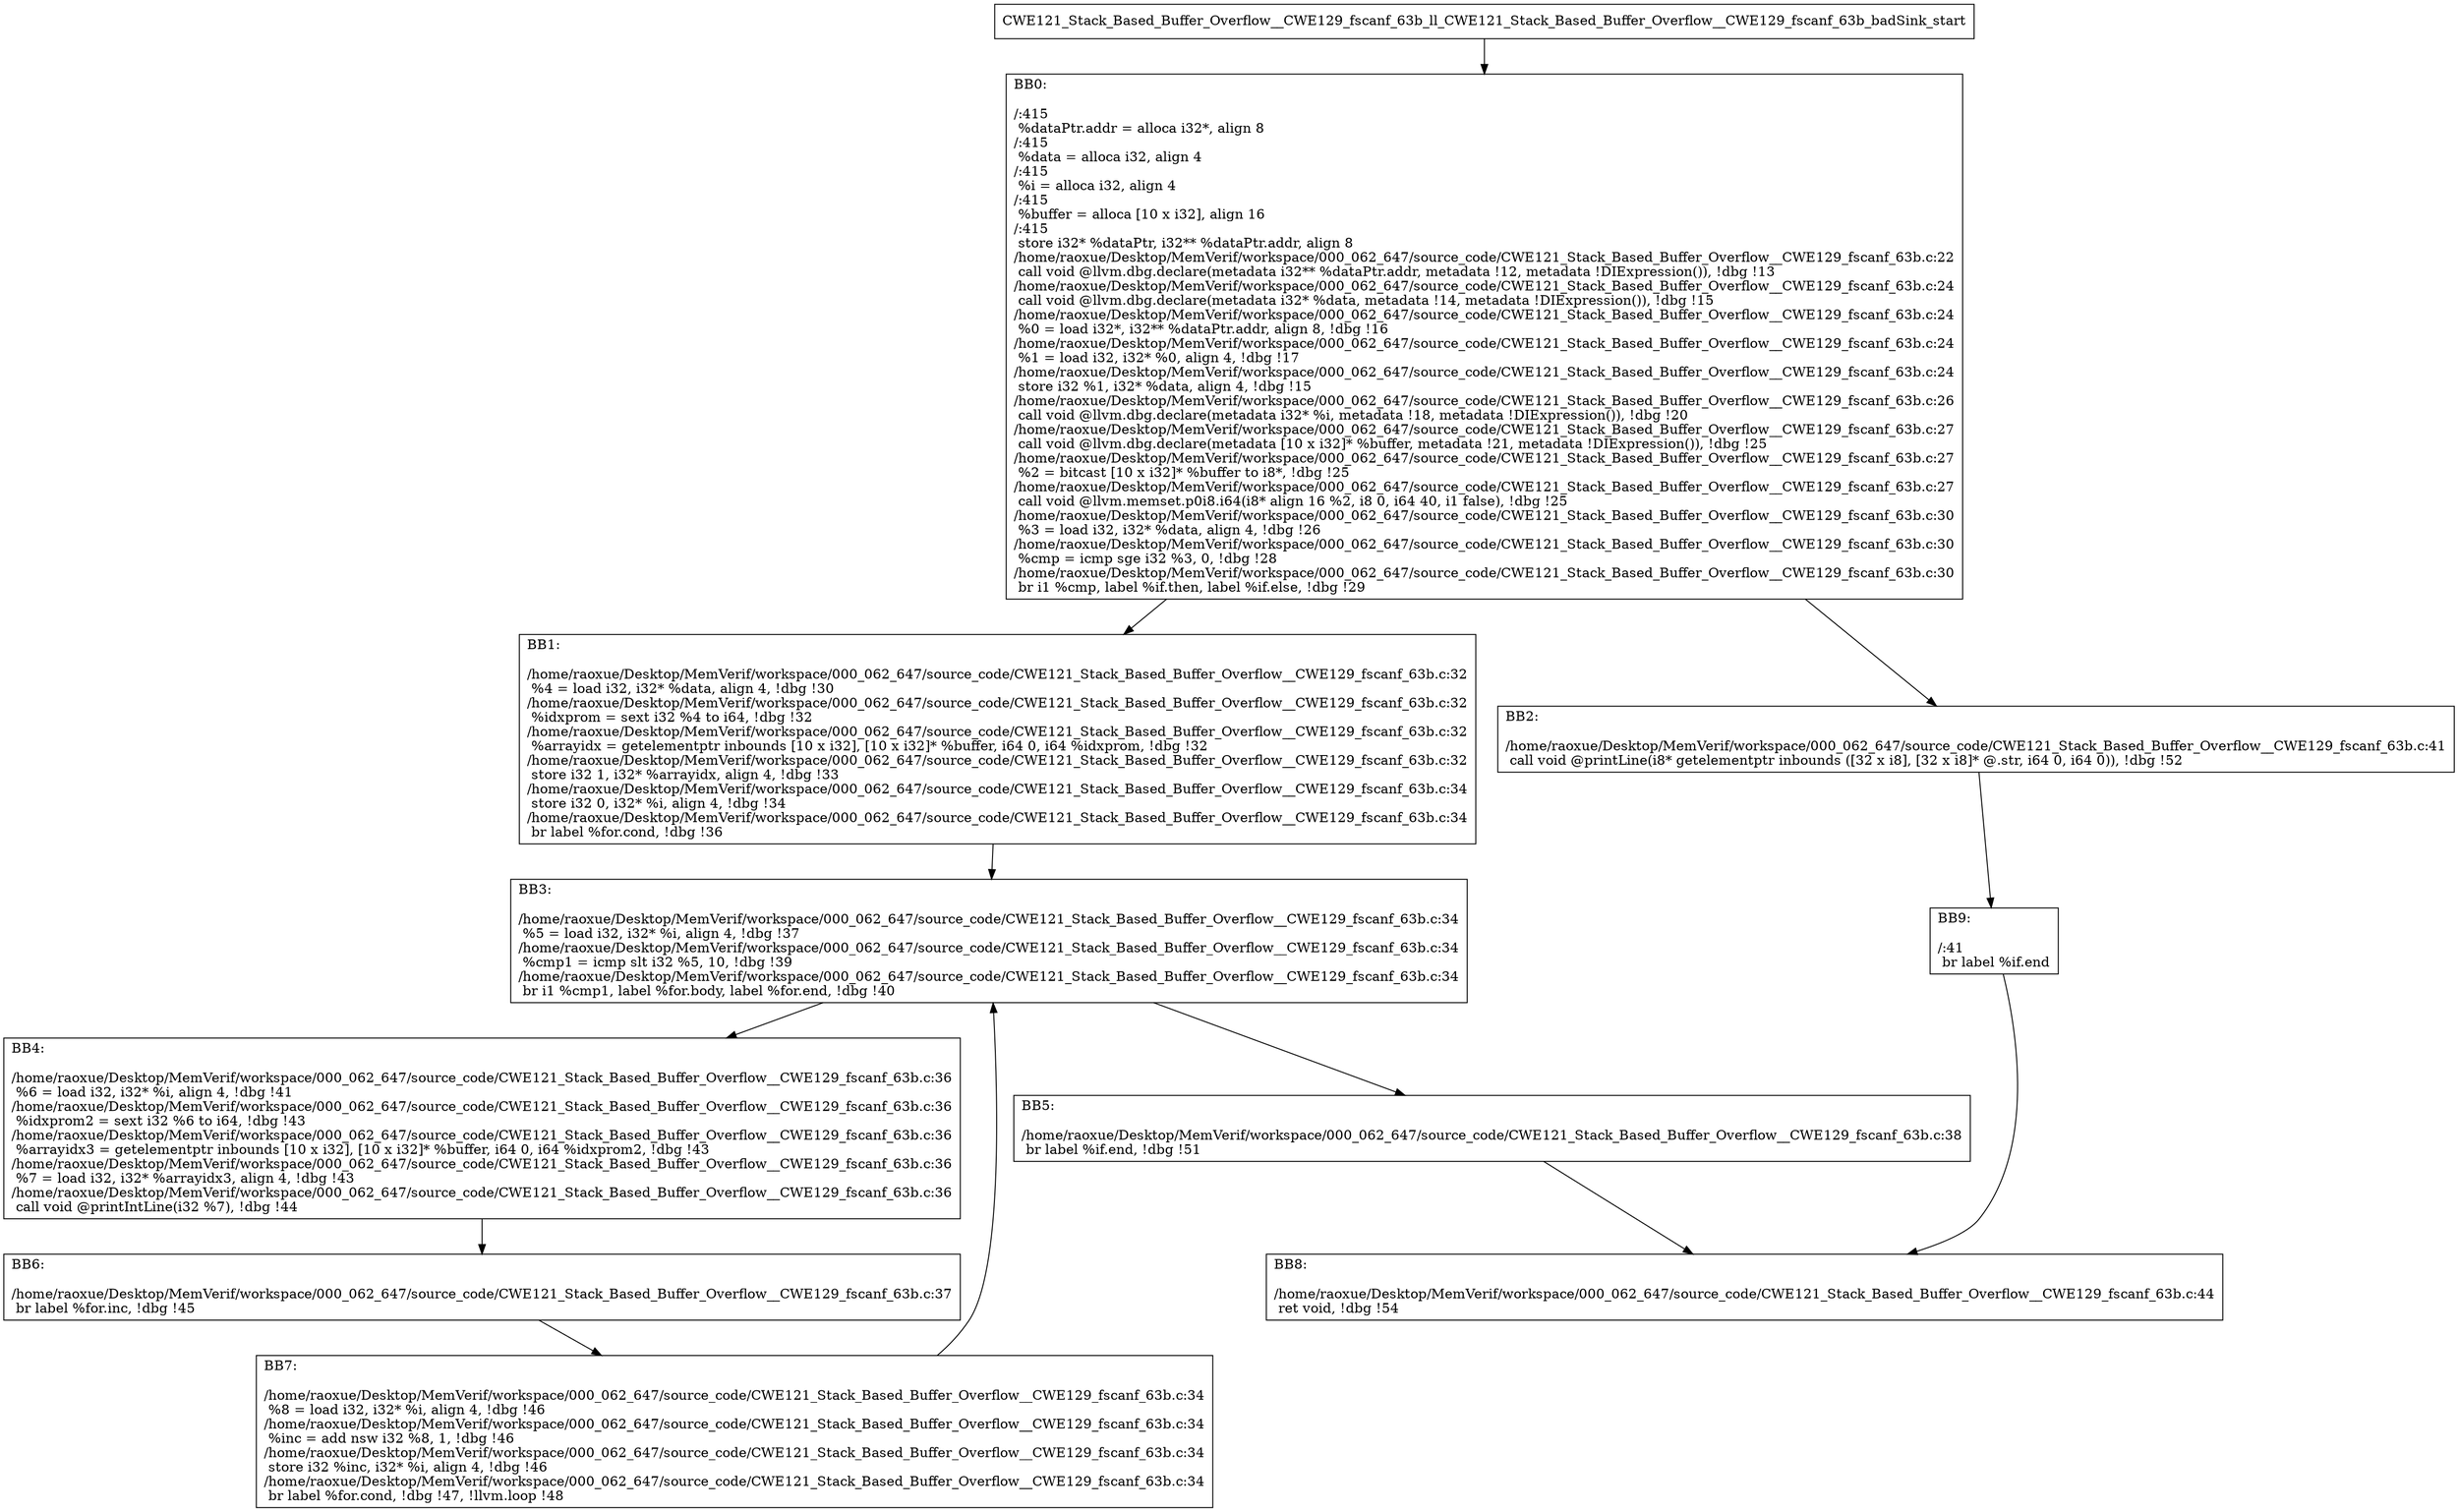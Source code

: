 digraph "CFG for'CWE121_Stack_Based_Buffer_Overflow__CWE129_fscanf_63b_ll_CWE121_Stack_Based_Buffer_Overflow__CWE129_fscanf_63b_badSink' function" {
	BBCWE121_Stack_Based_Buffer_Overflow__CWE129_fscanf_63b_ll_CWE121_Stack_Based_Buffer_Overflow__CWE129_fscanf_63b_badSink_start[shape=record,label="{CWE121_Stack_Based_Buffer_Overflow__CWE129_fscanf_63b_ll_CWE121_Stack_Based_Buffer_Overflow__CWE129_fscanf_63b_badSink_start}"];
	BBCWE121_Stack_Based_Buffer_Overflow__CWE129_fscanf_63b_ll_CWE121_Stack_Based_Buffer_Overflow__CWE129_fscanf_63b_badSink_start-> CWE121_Stack_Based_Buffer_Overflow__CWE129_fscanf_63b_ll_CWE121_Stack_Based_Buffer_Overflow__CWE129_fscanf_63b_badSinkBB0;
	CWE121_Stack_Based_Buffer_Overflow__CWE129_fscanf_63b_ll_CWE121_Stack_Based_Buffer_Overflow__CWE129_fscanf_63b_badSinkBB0 [shape=record, label="{BB0:\l\l/:415\l
  %dataPtr.addr = alloca i32*, align 8\l
/:415\l
  %data = alloca i32, align 4\l
/:415\l
  %i = alloca i32, align 4\l
/:415\l
  %buffer = alloca [10 x i32], align 16\l
/:415\l
  store i32* %dataPtr, i32** %dataPtr.addr, align 8\l
/home/raoxue/Desktop/MemVerif/workspace/000_062_647/source_code/CWE121_Stack_Based_Buffer_Overflow__CWE129_fscanf_63b.c:22\l
  call void @llvm.dbg.declare(metadata i32** %dataPtr.addr, metadata !12, metadata !DIExpression()), !dbg !13\l
/home/raoxue/Desktop/MemVerif/workspace/000_062_647/source_code/CWE121_Stack_Based_Buffer_Overflow__CWE129_fscanf_63b.c:24\l
  call void @llvm.dbg.declare(metadata i32* %data, metadata !14, metadata !DIExpression()), !dbg !15\l
/home/raoxue/Desktop/MemVerif/workspace/000_062_647/source_code/CWE121_Stack_Based_Buffer_Overflow__CWE129_fscanf_63b.c:24\l
  %0 = load i32*, i32** %dataPtr.addr, align 8, !dbg !16\l
/home/raoxue/Desktop/MemVerif/workspace/000_062_647/source_code/CWE121_Stack_Based_Buffer_Overflow__CWE129_fscanf_63b.c:24\l
  %1 = load i32, i32* %0, align 4, !dbg !17\l
/home/raoxue/Desktop/MemVerif/workspace/000_062_647/source_code/CWE121_Stack_Based_Buffer_Overflow__CWE129_fscanf_63b.c:24\l
  store i32 %1, i32* %data, align 4, !dbg !15\l
/home/raoxue/Desktop/MemVerif/workspace/000_062_647/source_code/CWE121_Stack_Based_Buffer_Overflow__CWE129_fscanf_63b.c:26\l
  call void @llvm.dbg.declare(metadata i32* %i, metadata !18, metadata !DIExpression()), !dbg !20\l
/home/raoxue/Desktop/MemVerif/workspace/000_062_647/source_code/CWE121_Stack_Based_Buffer_Overflow__CWE129_fscanf_63b.c:27\l
  call void @llvm.dbg.declare(metadata [10 x i32]* %buffer, metadata !21, metadata !DIExpression()), !dbg !25\l
/home/raoxue/Desktop/MemVerif/workspace/000_062_647/source_code/CWE121_Stack_Based_Buffer_Overflow__CWE129_fscanf_63b.c:27\l
  %2 = bitcast [10 x i32]* %buffer to i8*, !dbg !25\l
/home/raoxue/Desktop/MemVerif/workspace/000_062_647/source_code/CWE121_Stack_Based_Buffer_Overflow__CWE129_fscanf_63b.c:27\l
  call void @llvm.memset.p0i8.i64(i8* align 16 %2, i8 0, i64 40, i1 false), !dbg !25\l
/home/raoxue/Desktop/MemVerif/workspace/000_062_647/source_code/CWE121_Stack_Based_Buffer_Overflow__CWE129_fscanf_63b.c:30\l
  %3 = load i32, i32* %data, align 4, !dbg !26\l
/home/raoxue/Desktop/MemVerif/workspace/000_062_647/source_code/CWE121_Stack_Based_Buffer_Overflow__CWE129_fscanf_63b.c:30\l
  %cmp = icmp sge i32 %3, 0, !dbg !28\l
/home/raoxue/Desktop/MemVerif/workspace/000_062_647/source_code/CWE121_Stack_Based_Buffer_Overflow__CWE129_fscanf_63b.c:30\l
  br i1 %cmp, label %if.then, label %if.else, !dbg !29\l
}"];
	CWE121_Stack_Based_Buffer_Overflow__CWE129_fscanf_63b_ll_CWE121_Stack_Based_Buffer_Overflow__CWE129_fscanf_63b_badSinkBB0-> CWE121_Stack_Based_Buffer_Overflow__CWE129_fscanf_63b_ll_CWE121_Stack_Based_Buffer_Overflow__CWE129_fscanf_63b_badSinkBB1;
	CWE121_Stack_Based_Buffer_Overflow__CWE129_fscanf_63b_ll_CWE121_Stack_Based_Buffer_Overflow__CWE129_fscanf_63b_badSinkBB0-> CWE121_Stack_Based_Buffer_Overflow__CWE129_fscanf_63b_ll_CWE121_Stack_Based_Buffer_Overflow__CWE129_fscanf_63b_badSinkBB2;
	CWE121_Stack_Based_Buffer_Overflow__CWE129_fscanf_63b_ll_CWE121_Stack_Based_Buffer_Overflow__CWE129_fscanf_63b_badSinkBB1 [shape=record, label="{BB1:\l\l/home/raoxue/Desktop/MemVerif/workspace/000_062_647/source_code/CWE121_Stack_Based_Buffer_Overflow__CWE129_fscanf_63b.c:32\l
  %4 = load i32, i32* %data, align 4, !dbg !30\l
/home/raoxue/Desktop/MemVerif/workspace/000_062_647/source_code/CWE121_Stack_Based_Buffer_Overflow__CWE129_fscanf_63b.c:32\l
  %idxprom = sext i32 %4 to i64, !dbg !32\l
/home/raoxue/Desktop/MemVerif/workspace/000_062_647/source_code/CWE121_Stack_Based_Buffer_Overflow__CWE129_fscanf_63b.c:32\l
  %arrayidx = getelementptr inbounds [10 x i32], [10 x i32]* %buffer, i64 0, i64 %idxprom, !dbg !32\l
/home/raoxue/Desktop/MemVerif/workspace/000_062_647/source_code/CWE121_Stack_Based_Buffer_Overflow__CWE129_fscanf_63b.c:32\l
  store i32 1, i32* %arrayidx, align 4, !dbg !33\l
/home/raoxue/Desktop/MemVerif/workspace/000_062_647/source_code/CWE121_Stack_Based_Buffer_Overflow__CWE129_fscanf_63b.c:34\l
  store i32 0, i32* %i, align 4, !dbg !34\l
/home/raoxue/Desktop/MemVerif/workspace/000_062_647/source_code/CWE121_Stack_Based_Buffer_Overflow__CWE129_fscanf_63b.c:34\l
  br label %for.cond, !dbg !36\l
}"];
	CWE121_Stack_Based_Buffer_Overflow__CWE129_fscanf_63b_ll_CWE121_Stack_Based_Buffer_Overflow__CWE129_fscanf_63b_badSinkBB1-> CWE121_Stack_Based_Buffer_Overflow__CWE129_fscanf_63b_ll_CWE121_Stack_Based_Buffer_Overflow__CWE129_fscanf_63b_badSinkBB3;
	CWE121_Stack_Based_Buffer_Overflow__CWE129_fscanf_63b_ll_CWE121_Stack_Based_Buffer_Overflow__CWE129_fscanf_63b_badSinkBB3 [shape=record, label="{BB3:\l\l/home/raoxue/Desktop/MemVerif/workspace/000_062_647/source_code/CWE121_Stack_Based_Buffer_Overflow__CWE129_fscanf_63b.c:34\l
  %5 = load i32, i32* %i, align 4, !dbg !37\l
/home/raoxue/Desktop/MemVerif/workspace/000_062_647/source_code/CWE121_Stack_Based_Buffer_Overflow__CWE129_fscanf_63b.c:34\l
  %cmp1 = icmp slt i32 %5, 10, !dbg !39\l
/home/raoxue/Desktop/MemVerif/workspace/000_062_647/source_code/CWE121_Stack_Based_Buffer_Overflow__CWE129_fscanf_63b.c:34\l
  br i1 %cmp1, label %for.body, label %for.end, !dbg !40\l
}"];
	CWE121_Stack_Based_Buffer_Overflow__CWE129_fscanf_63b_ll_CWE121_Stack_Based_Buffer_Overflow__CWE129_fscanf_63b_badSinkBB3-> CWE121_Stack_Based_Buffer_Overflow__CWE129_fscanf_63b_ll_CWE121_Stack_Based_Buffer_Overflow__CWE129_fscanf_63b_badSinkBB4;
	CWE121_Stack_Based_Buffer_Overflow__CWE129_fscanf_63b_ll_CWE121_Stack_Based_Buffer_Overflow__CWE129_fscanf_63b_badSinkBB3-> CWE121_Stack_Based_Buffer_Overflow__CWE129_fscanf_63b_ll_CWE121_Stack_Based_Buffer_Overflow__CWE129_fscanf_63b_badSinkBB5;
	CWE121_Stack_Based_Buffer_Overflow__CWE129_fscanf_63b_ll_CWE121_Stack_Based_Buffer_Overflow__CWE129_fscanf_63b_badSinkBB4 [shape=record, label="{BB4:\l\l/home/raoxue/Desktop/MemVerif/workspace/000_062_647/source_code/CWE121_Stack_Based_Buffer_Overflow__CWE129_fscanf_63b.c:36\l
  %6 = load i32, i32* %i, align 4, !dbg !41\l
/home/raoxue/Desktop/MemVerif/workspace/000_062_647/source_code/CWE121_Stack_Based_Buffer_Overflow__CWE129_fscanf_63b.c:36\l
  %idxprom2 = sext i32 %6 to i64, !dbg !43\l
/home/raoxue/Desktop/MemVerif/workspace/000_062_647/source_code/CWE121_Stack_Based_Buffer_Overflow__CWE129_fscanf_63b.c:36\l
  %arrayidx3 = getelementptr inbounds [10 x i32], [10 x i32]* %buffer, i64 0, i64 %idxprom2, !dbg !43\l
/home/raoxue/Desktop/MemVerif/workspace/000_062_647/source_code/CWE121_Stack_Based_Buffer_Overflow__CWE129_fscanf_63b.c:36\l
  %7 = load i32, i32* %arrayidx3, align 4, !dbg !43\l
/home/raoxue/Desktop/MemVerif/workspace/000_062_647/source_code/CWE121_Stack_Based_Buffer_Overflow__CWE129_fscanf_63b.c:36\l
  call void @printIntLine(i32 %7), !dbg !44\l
}"];
	CWE121_Stack_Based_Buffer_Overflow__CWE129_fscanf_63b_ll_CWE121_Stack_Based_Buffer_Overflow__CWE129_fscanf_63b_badSinkBB4-> CWE121_Stack_Based_Buffer_Overflow__CWE129_fscanf_63b_ll_CWE121_Stack_Based_Buffer_Overflow__CWE129_fscanf_63b_badSinkBB6;
	CWE121_Stack_Based_Buffer_Overflow__CWE129_fscanf_63b_ll_CWE121_Stack_Based_Buffer_Overflow__CWE129_fscanf_63b_badSinkBB6 [shape=record, label="{BB6:\l\l/home/raoxue/Desktop/MemVerif/workspace/000_062_647/source_code/CWE121_Stack_Based_Buffer_Overflow__CWE129_fscanf_63b.c:37\l
  br label %for.inc, !dbg !45\l
}"];
	CWE121_Stack_Based_Buffer_Overflow__CWE129_fscanf_63b_ll_CWE121_Stack_Based_Buffer_Overflow__CWE129_fscanf_63b_badSinkBB6-> CWE121_Stack_Based_Buffer_Overflow__CWE129_fscanf_63b_ll_CWE121_Stack_Based_Buffer_Overflow__CWE129_fscanf_63b_badSinkBB7;
	CWE121_Stack_Based_Buffer_Overflow__CWE129_fscanf_63b_ll_CWE121_Stack_Based_Buffer_Overflow__CWE129_fscanf_63b_badSinkBB7 [shape=record, label="{BB7:\l\l/home/raoxue/Desktop/MemVerif/workspace/000_062_647/source_code/CWE121_Stack_Based_Buffer_Overflow__CWE129_fscanf_63b.c:34\l
  %8 = load i32, i32* %i, align 4, !dbg !46\l
/home/raoxue/Desktop/MemVerif/workspace/000_062_647/source_code/CWE121_Stack_Based_Buffer_Overflow__CWE129_fscanf_63b.c:34\l
  %inc = add nsw i32 %8, 1, !dbg !46\l
/home/raoxue/Desktop/MemVerif/workspace/000_062_647/source_code/CWE121_Stack_Based_Buffer_Overflow__CWE129_fscanf_63b.c:34\l
  store i32 %inc, i32* %i, align 4, !dbg !46\l
/home/raoxue/Desktop/MemVerif/workspace/000_062_647/source_code/CWE121_Stack_Based_Buffer_Overflow__CWE129_fscanf_63b.c:34\l
  br label %for.cond, !dbg !47, !llvm.loop !48\l
}"];
	CWE121_Stack_Based_Buffer_Overflow__CWE129_fscanf_63b_ll_CWE121_Stack_Based_Buffer_Overflow__CWE129_fscanf_63b_badSinkBB7-> CWE121_Stack_Based_Buffer_Overflow__CWE129_fscanf_63b_ll_CWE121_Stack_Based_Buffer_Overflow__CWE129_fscanf_63b_badSinkBB3;
	CWE121_Stack_Based_Buffer_Overflow__CWE129_fscanf_63b_ll_CWE121_Stack_Based_Buffer_Overflow__CWE129_fscanf_63b_badSinkBB5 [shape=record, label="{BB5:\l\l/home/raoxue/Desktop/MemVerif/workspace/000_062_647/source_code/CWE121_Stack_Based_Buffer_Overflow__CWE129_fscanf_63b.c:38\l
  br label %if.end, !dbg !51\l
}"];
	CWE121_Stack_Based_Buffer_Overflow__CWE129_fscanf_63b_ll_CWE121_Stack_Based_Buffer_Overflow__CWE129_fscanf_63b_badSinkBB5-> CWE121_Stack_Based_Buffer_Overflow__CWE129_fscanf_63b_ll_CWE121_Stack_Based_Buffer_Overflow__CWE129_fscanf_63b_badSinkBB8;
	CWE121_Stack_Based_Buffer_Overflow__CWE129_fscanf_63b_ll_CWE121_Stack_Based_Buffer_Overflow__CWE129_fscanf_63b_badSinkBB2 [shape=record, label="{BB2:\l\l/home/raoxue/Desktop/MemVerif/workspace/000_062_647/source_code/CWE121_Stack_Based_Buffer_Overflow__CWE129_fscanf_63b.c:41\l
  call void @printLine(i8* getelementptr inbounds ([32 x i8], [32 x i8]* @.str, i64 0, i64 0)), !dbg !52\l
}"];
	CWE121_Stack_Based_Buffer_Overflow__CWE129_fscanf_63b_ll_CWE121_Stack_Based_Buffer_Overflow__CWE129_fscanf_63b_badSinkBB2-> CWE121_Stack_Based_Buffer_Overflow__CWE129_fscanf_63b_ll_CWE121_Stack_Based_Buffer_Overflow__CWE129_fscanf_63b_badSinkBB9;
	CWE121_Stack_Based_Buffer_Overflow__CWE129_fscanf_63b_ll_CWE121_Stack_Based_Buffer_Overflow__CWE129_fscanf_63b_badSinkBB9 [shape=record, label="{BB9:\l\l/:41\l
  br label %if.end\l
}"];
	CWE121_Stack_Based_Buffer_Overflow__CWE129_fscanf_63b_ll_CWE121_Stack_Based_Buffer_Overflow__CWE129_fscanf_63b_badSinkBB9-> CWE121_Stack_Based_Buffer_Overflow__CWE129_fscanf_63b_ll_CWE121_Stack_Based_Buffer_Overflow__CWE129_fscanf_63b_badSinkBB8;
	CWE121_Stack_Based_Buffer_Overflow__CWE129_fscanf_63b_ll_CWE121_Stack_Based_Buffer_Overflow__CWE129_fscanf_63b_badSinkBB8 [shape=record, label="{BB8:\l\l/home/raoxue/Desktop/MemVerif/workspace/000_062_647/source_code/CWE121_Stack_Based_Buffer_Overflow__CWE129_fscanf_63b.c:44\l
  ret void, !dbg !54\l
}"];
}
